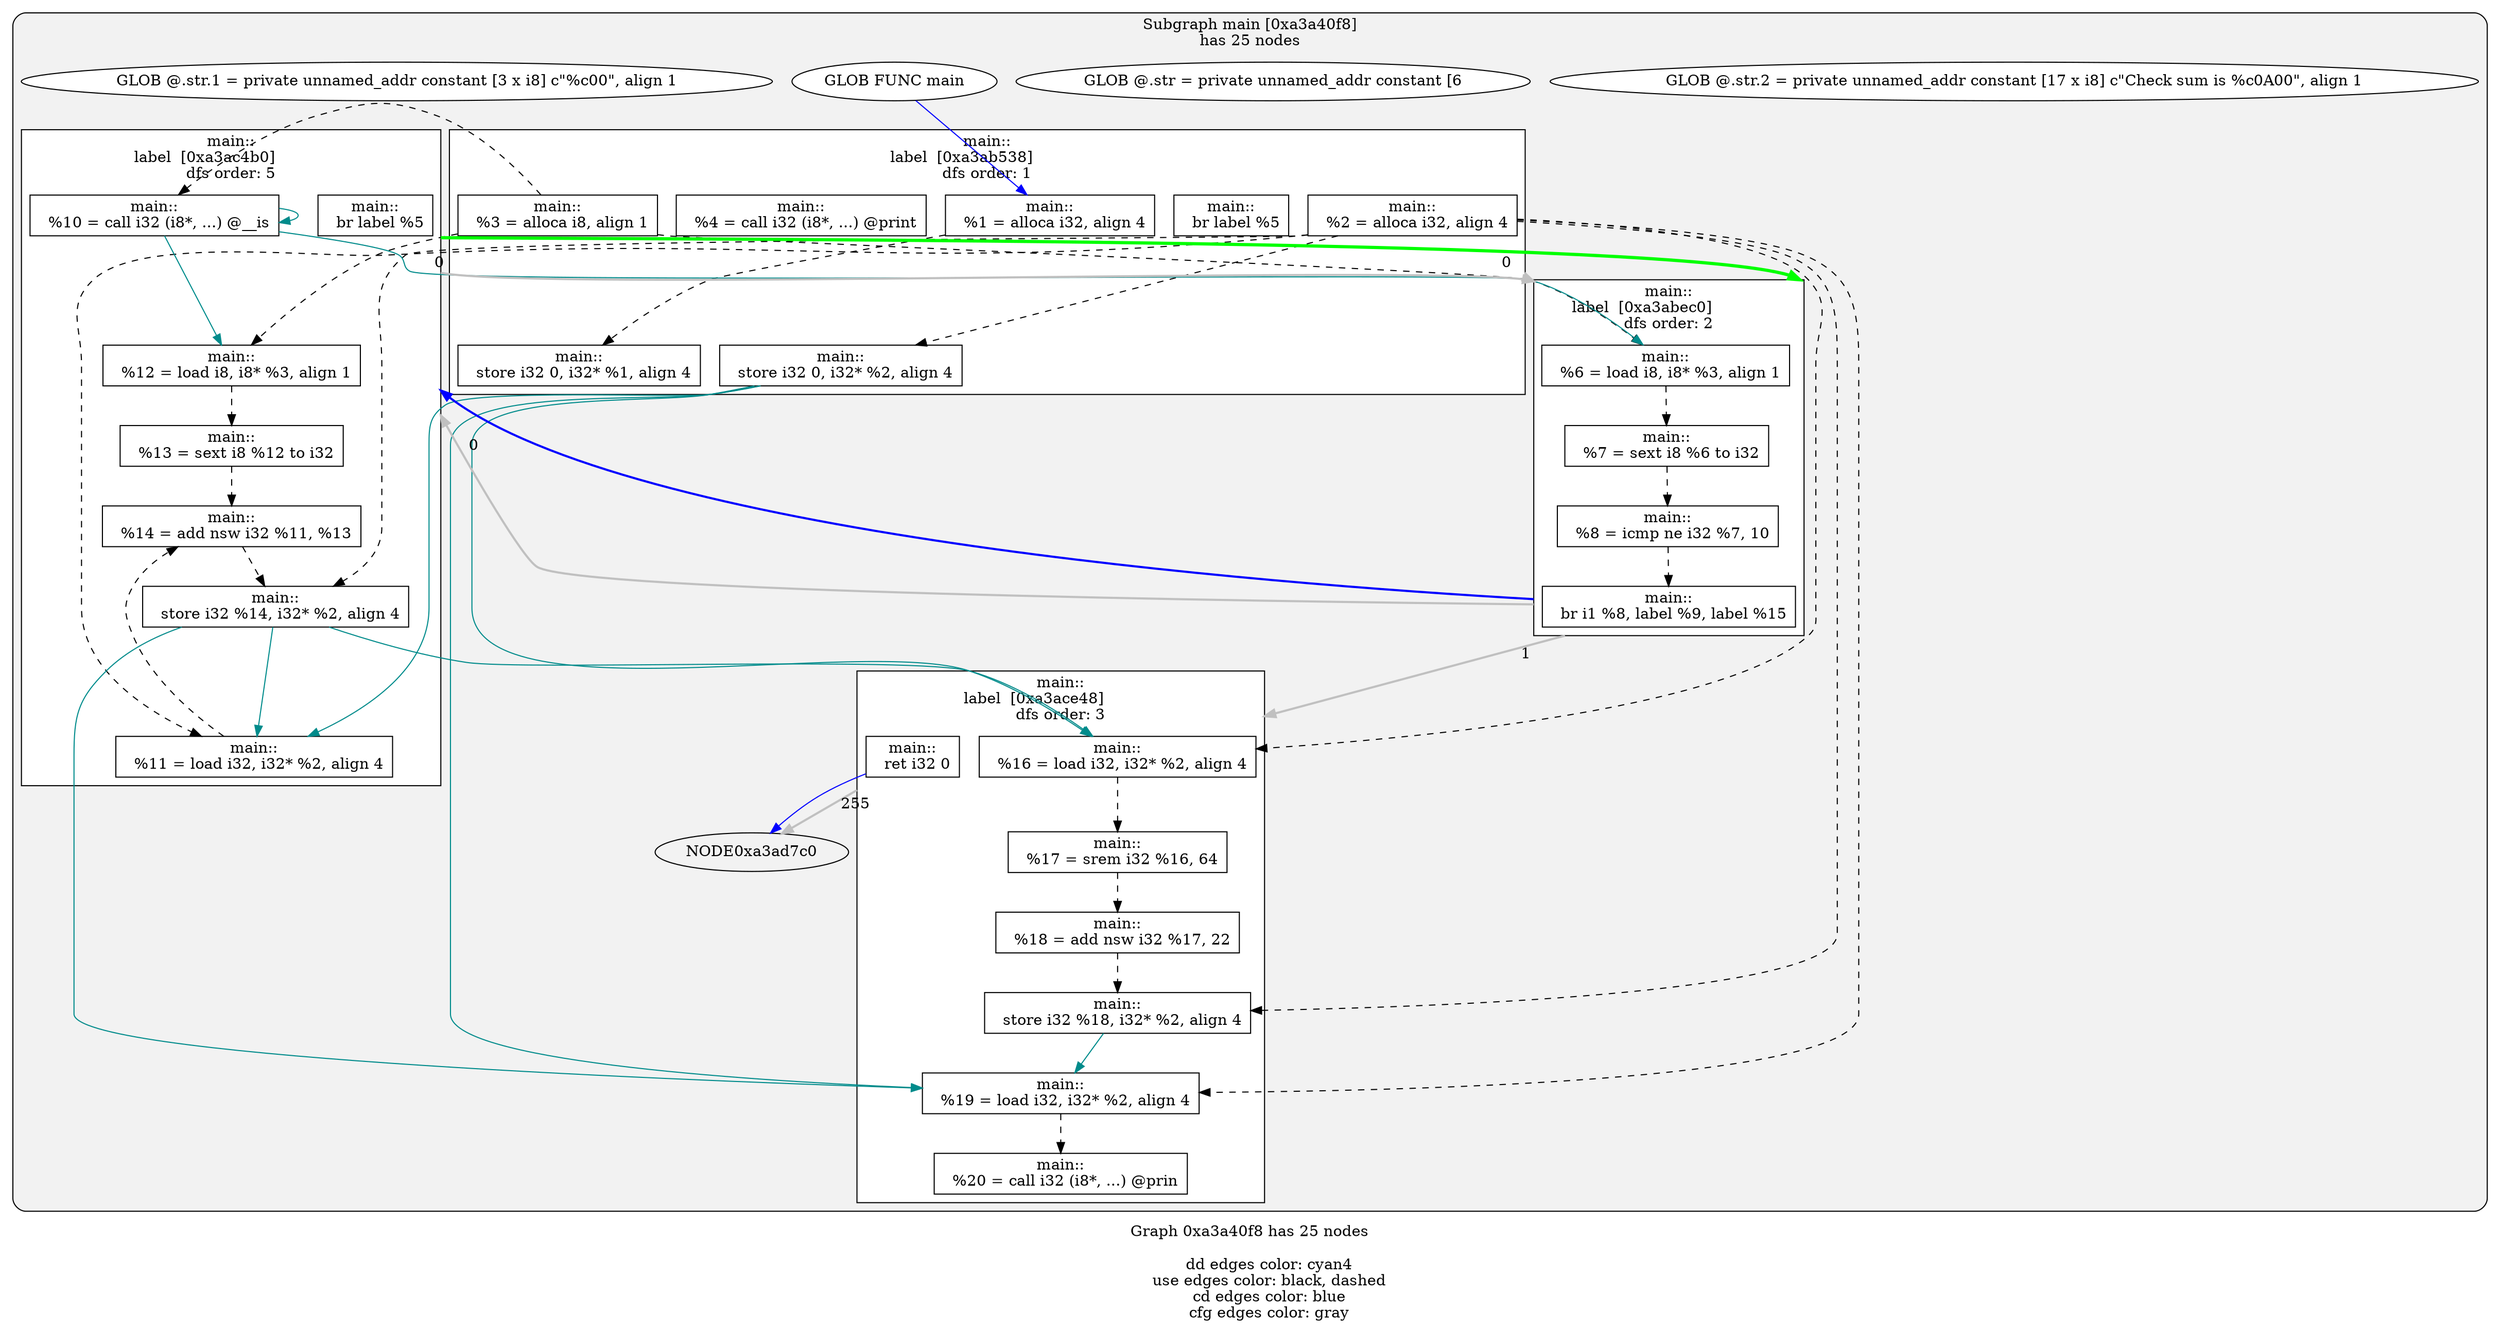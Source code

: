 digraph "DependenceGraph" {
	compound=true label="Graph 0xa3a40f8 has 25 nodes\n
	dd edges color: cyan4
	use edges color: black, dashed
	cd edges color: blue
	cfg edges color: gray"

	/* subgraph 0xa3a40f8 nodes */
	subgraph cluster_0xa3a40f8 {
		style="filled, rounded" fillcolor=gray95
		label="Subgraph main [0xa3a40f8]\nhas 25 nodes
"
		/* Basic Block main::
label  [0xa3ab538] */
		subgraph cluster_bb_0xa3ab538 {
			style=filled fillcolor=white
			label="main::
label  [0xa3ab538]		\ndfs order: 1"
			NODE0xa3ab648 [shape=rect label="0xa3a0be4"]
			NODE0xa3ab768 [shape=rect label="0xa3a719c"]
			NODE0xa3ab898 [shape=rect label="0xa3a4994"]
			NODE0xa3ab9c8 [shape=rect label="0xa3a5140"]
			NODE0xa3abaf8 [shape=rect label="0xa3a5180"]
			NODE0xa3abc28 [shape=rect label="0xa3a51c0"]
			NODE0xa3abd70 [shape=rect label="0xa3a51fc"]
		} /* cluster_bb_0xa3ab538 */

		/* Basic Block main::
label  [0xa3abec0] */
		subgraph cluster_bb_0xa3abec0 {
			style=filled fillcolor=white
			label="main::
label  [0xa3abec0]		\ndfs order: 2"
			NODE0xa3abfd0 [shape=rect label="0xa3a522c"]
			NODE0xa3ac100 [shape=rect label="0xa3a5264"]
			NODE0xa3ac230 [shape=rect label="0xa3a52a0"]
			NODE0xa3ac360 [shape=rect label="0xa3a52ec"]
		} /* cluster_bb_0xa3abec0 */

		/* Basic Block main::
label  [0xa3ac4b0] */
		subgraph cluster_bb_0xa3ac4b0 {
			style=filled fillcolor=white
			label="main::
label  [0xa3ac4b0]		\ndfs order: 5"
			NODE0xa3ac5c0 [shape=rect label="0xa3a5334"]
			NODE0xa3ac708 [shape=rect label="0xa3a536c"]
			NODE0xa3ac838 [shape=rect label="0xa3a53a4"]
			NODE0xa3ac968 [shape=rect label="0xa3a53dc"]
			NODE0xa3aca98 [shape=rect label="0xa3a5418"]
			NODE0xa3acbc8 [shape=rect label="0xa3a5458"]
			NODE0xa3accf8 [shape=rect label="0xa3a548c"]
		} /* cluster_bb_0xa3ac4b0 */

		/* Basic Block main::
label  [0xa3ace48] */
		subgraph cluster_bb_0xa3ace48 {
			style=filled fillcolor=white
			label="main::
label  [0xa3ace48]		\ndfs order: 3"
			NODE0xa3acf58 [shape=rect label="0xa3a54bc"]
			NODE0xa3ad088 [shape=rect label="0xa3a5500"]
			NODE0xa3ad1b8 [shape=rect label="0xa3a5540"]
			NODE0xa3ad2e8 [shape=rect label="0xa3a49d8"]
			NODE0xa3ad418 [shape=rect label="0xa3a4914"]
			NODE0xa3ad548 [shape=rect label="0xa3a4c7c"]
			NODE0xa3ad690 [shape=rect label="0xa3a4cb4"]
		} /* cluster_bb_0xa3ace48 */

	NODE0xa3abd70 -> NODE0xa3abfd0 [penwidth=2 label="0"  ltail=cluster_bb_0xa3ab538  lhead=cluster_bb_0xa3abec0  color="gray"]
	NODE0xa3ac360 -> NODE0xa3ac5c0 [penwidth=2 label="0"  ltail=cluster_bb_0xa3abec0  lhead=cluster_bb_0xa3ac4b0  color="gray"]
	NODE0xa3ac360 -> NODE0xa3acf58 [penwidth=2 label="1"  ltail=cluster_bb_0xa3abec0  lhead=cluster_bb_0xa3ace48  color="gray"]
	NODE0xa3ac360 -> NODE0xa3ac5c0 [penwidth=2 color=blue  ltail=cluster_bb_0xa3abec0  lhead=cluster_bb_0xa3ac4b0]
	NODE0xa3accf8 -> NODE0xa3abfd0 [penwidth=2 label="0"  ltail=cluster_bb_0xa3ac4b0  lhead=cluster_bb_0xa3abec0  color="gray"]
	/* post-dominance frontiers */
NODE0xa3ac5c0 -> NODE0xa3ac360 [penwidth=3 color=green  ltail=cluster_bb_0xa3ac4b0  lhead=cluster_bb_0xa3abec0 constraint=false]
	NODE0xa3ad690 -> NODE0xa3ad7c0 [penwidth=2 label="255"  ltail=cluster_bb_0xa3ace48  lhead=cluster_bb_0xa3ad8c0  color="gray"]
		NODE0xa3ab648 [label="main::
  %1 = alloca i32, align 4" style=filled fillcolor=white]
		/* -- node 0xa3a0be4
		 * ------------------------------------------- */
		/* DD edges */
		/* USE edges */
		NODE0xa3ab648 -> NODE0xa3ab9c8 [color="black" rank=max style="dashed"]
		/* CD edges */
		/* ID edges */
		NODE0xa3ad418 [label="main::
  %19 = load i32, i32* %2, align 4" style=filled fillcolor=white]
		/* -- node 0xa3a4914
		 * ------------------------------------------- */
		/* DD edges */
		/* USE edges */
		NODE0xa3ad418 -> NODE0xa3ad548 [color="black" rank=max style="dashed"]
		/* CD edges */
		/* ID edges */
		NODE0xa3ab898 [label="main::
  %3 = alloca i8, align 1" style=filled fillcolor=white]
		/* -- node 0xa3a4994
		 * ------------------------------------------- */
		/* DD edges */
		/* USE edges */
		NODE0xa3ab898 -> NODE0xa3abfd0 [color="black" rank=max style="dashed"]
		NODE0xa3ab898 -> NODE0xa3ac5c0 [color="black" rank=max style="dashed"]
		NODE0xa3ab898 -> NODE0xa3ac838 [color="black" rank=max style="dashed"]
		/* CD edges */
		/* ID edges */
		NODE0xa3ad2e8 [label="main::
  store i32 %18, i32* %2, align 4" style=filled fillcolor=white]
		/* -- node 0xa3a49d8
		 * ------------------------------------------- */
		/* DD edges */
		NODE0xa3ad2e8 -> NODE0xa3ad418 [color="cyan4" rank=max]
		/* USE edges */
		/* CD edges */
		/* ID edges */
		NODE0xa3ad548 [label="main::
  %20 = call i32 (i8*, ...) @prin" style=filled fillcolor=white]
		/* -- node 0xa3a4c7c
		 * ------------------------------------------- */
		/* DD edges */
		/* USE edges */
		/* CD edges */
		/* ID edges */
		NODE0xa3ad690 [label="main::
  ret i32 0" style=filled fillcolor=white]
		/* -- node 0xa3a4cb4
		 * ------------------------------------------- */
		/* DD edges */
		/* USE edges */
		/* CD edges */
		NODE0xa3ad690 -> NODE0xa3ad7c0 [color="blue"]
		/* ID edges */
		NODE0xa3ab9c8 [label="main::
  store i32 0, i32* %1, align 4" style=filled fillcolor=white]
		/* -- node 0xa3a5140
		 * ------------------------------------------- */
		/* DD edges */
		/* USE edges */
		/* CD edges */
		/* ID edges */
		NODE0xa3abaf8 [label="main::
  store i32 0, i32* %2, align 4" style=filled fillcolor=white]
		/* -- node 0xa3a5180
		 * ------------------------------------------- */
		/* DD edges */
		NODE0xa3abaf8 -> NODE0xa3ac708 [color="cyan4" rank=max]
		NODE0xa3abaf8 -> NODE0xa3acf58 [color="cyan4" rank=max]
		NODE0xa3abaf8 -> NODE0xa3ad418 [color="cyan4" rank=max]
		/* USE edges */
		/* CD edges */
		/* ID edges */
		NODE0xa3abc28 [label="main::
  %4 = call i32 (i8*, ...) @print" style=filled fillcolor=white]
		/* -- node 0xa3a51c0
		 * ------------------------------------------- */
		/* DD edges */
		/* USE edges */
		/* CD edges */
		/* ID edges */
		NODE0xa3abd70 [label="main::
  br label %5" style=filled fillcolor=white]
		/* -- node 0xa3a51fc
		 * ------------------------------------------- */
		/* DD edges */
		/* USE edges */
		/* CD edges */
		/* ID edges */
		NODE0xa3abfd0 [label="main::
  %6 = load i8, i8* %3, align 1" style=filled fillcolor=white]
		/* -- node 0xa3a522c
		 * ------------------------------------------- */
		/* DD edges */
		/* USE edges */
		NODE0xa3abfd0 -> NODE0xa3ac100 [color="black" rank=max style="dashed"]
		/* CD edges */
		/* ID edges */
		NODE0xa3ac100 [label="main::
  %7 = sext i8 %6 to i32" style=filled fillcolor=white]
		/* -- node 0xa3a5264
		 * ------------------------------------------- */
		/* DD edges */
		/* USE edges */
		NODE0xa3ac100 -> NODE0xa3ac230 [color="black" rank=max style="dashed"]
		/* CD edges */
		/* ID edges */
		NODE0xa3ac230 [label="main::
  %8 = icmp ne i32 %7, 10" style=filled fillcolor=white]
		/* -- node 0xa3a52a0
		 * ------------------------------------------- */
		/* DD edges */
		/* USE edges */
		NODE0xa3ac230 -> NODE0xa3ac360 [color="black" rank=max style="dashed"]
		/* CD edges */
		/* ID edges */
		NODE0xa3ac360 [label="main::
  br i1 %8, label %9, label %15" style=filled fillcolor=white]
		/* -- node 0xa3a52ec
		 * ------------------------------------------- */
		/* DD edges */
		/* USE edges */
		/* CD edges */
		/* ID edges */
		NODE0xa3ac5c0 [label="main::
  %10 = call i32 (i8*, ...) @__is" style=filled fillcolor=white]
		/* -- node 0xa3a5334
		 * ------------------------------------------- */
		/* DD edges */
		NODE0xa3ac5c0 -> NODE0xa3abfd0 [color="cyan4" rank=max]
		NODE0xa3ac5c0 -> NODE0xa3ac5c0 [color="cyan4" rank=max]
		NODE0xa3ac5c0 -> NODE0xa3ac838 [color="cyan4" rank=max]
		/* USE edges */
		/* CD edges */
		/* ID edges */
		NODE0xa3ac708 [label="main::
  %11 = load i32, i32* %2, align 4" style=filled fillcolor=white]
		/* -- node 0xa3a536c
		 * ------------------------------------------- */
		/* DD edges */
		/* USE edges */
		NODE0xa3ac708 -> NODE0xa3aca98 [color="black" rank=max style="dashed"]
		/* CD edges */
		/* ID edges */
		NODE0xa3ac838 [label="main::
  %12 = load i8, i8* %3, align 1" style=filled fillcolor=white]
		/* -- node 0xa3a53a4
		 * ------------------------------------------- */
		/* DD edges */
		/* USE edges */
		NODE0xa3ac838 -> NODE0xa3ac968 [color="black" rank=max style="dashed"]
		/* CD edges */
		/* ID edges */
		NODE0xa3ac968 [label="main::
  %13 = sext i8 %12 to i32" style=filled fillcolor=white]
		/* -- node 0xa3a53dc
		 * ------------------------------------------- */
		/* DD edges */
		/* USE edges */
		NODE0xa3ac968 -> NODE0xa3aca98 [color="black" rank=max style="dashed"]
		/* CD edges */
		/* ID edges */
		NODE0xa3aca98 [label="main::
  %14 = add nsw i32 %11, %13" style=filled fillcolor=white]
		/* -- node 0xa3a5418
		 * ------------------------------------------- */
		/* DD edges */
		/* USE edges */
		NODE0xa3aca98 -> NODE0xa3acbc8 [color="black" rank=max style="dashed"]
		/* CD edges */
		/* ID edges */
		NODE0xa3acbc8 [label="main::
  store i32 %14, i32* %2, align 4" style=filled fillcolor=white]
		/* -- node 0xa3a5458
		 * ------------------------------------------- */
		/* DD edges */
		NODE0xa3acbc8 -> NODE0xa3ac708 [color="cyan4" rank=max]
		NODE0xa3acbc8 -> NODE0xa3acf58 [color="cyan4" rank=max]
		NODE0xa3acbc8 -> NODE0xa3ad418 [color="cyan4" rank=max]
		/* USE edges */
		/* CD edges */
		/* ID edges */
		NODE0xa3accf8 [label="main::
  br label %5" style=filled fillcolor=white]
		/* -- node 0xa3a548c
		 * ------------------------------------------- */
		/* DD edges */
		/* USE edges */
		/* CD edges */
		/* ID edges */
		NODE0xa3acf58 [label="main::
  %16 = load i32, i32* %2, align 4" style=filled fillcolor=white]
		/* -- node 0xa3a54bc
		 * ------------------------------------------- */
		/* DD edges */
		/* USE edges */
		NODE0xa3acf58 -> NODE0xa3ad088 [color="black" rank=max style="dashed"]
		/* CD edges */
		/* ID edges */
		NODE0xa3ad088 [label="main::
  %17 = srem i32 %16, 64" style=filled fillcolor=white]
		/* -- node 0xa3a5500
		 * ------------------------------------------- */
		/* DD edges */
		/* USE edges */
		NODE0xa3ad088 -> NODE0xa3ad1b8 [color="black" rank=max style="dashed"]
		/* CD edges */
		/* ID edges */
		NODE0xa3ad1b8 [label="main::
  %18 = add nsw i32 %17, 22" style=filled fillcolor=white]
		/* -- node 0xa3a5540
		 * ------------------------------------------- */
		/* DD edges */
		/* USE edges */
		NODE0xa3ad1b8 -> NODE0xa3ad2e8 [color="black" rank=max style="dashed"]
		/* CD edges */
		/* ID edges */
		NODE0xa3ab768 [label="main::
  %2 = alloca i32, align 4" style=filled fillcolor=white]
		/* -- node 0xa3a719c
		 * ------------------------------------------- */
		/* DD edges */
		/* USE edges */
		NODE0xa3ab768 -> NODE0xa3abaf8 [color="black" rank=max style="dashed"]
		NODE0xa3ab768 -> NODE0xa3ac708 [color="black" rank=max style="dashed"]
		NODE0xa3ab768 -> NODE0xa3acbc8 [color="black" rank=max style="dashed"]
		NODE0xa3ab768 -> NODE0xa3acf58 [color="black" rank=max style="dashed"]
		NODE0xa3ab768 -> NODE0xa3ad2e8 [color="black" rank=max style="dashed"]
		NODE0xa3ab768 -> NODE0xa3ad418 [color="black" rank=max style="dashed"]
		/* CD edges */
		/* ID edges */
		NODE0xa3ab338 [label="GLOB @.str.2 = private unnamed_addr constant [17 x i8] c\"Check sum is %c\0A\00\", align 1" style=filled fillcolor=white]
		/* -- node 0xa3a0a8c
		 * ------------------------------------------- */
		/* DD edges */
		/* USE edges */
		/* CD edges */
		/* ID edges */
		NODE0xa3ab138 [label="GLOB @.str = private unnamed_addr constant [6" style=filled fillcolor=white]
		/* -- node 0xa3a0b34
		 * ------------------------------------------- */
		/* DD edges */
		/* USE edges */
		/* CD edges */
		/* ID edges */
		NODE0xa3ab438 [label="GLOB FUNC main" style=filled fillcolor=white]
		/* -- node 0xa3a0b8c
		 * ------------------------------------------- */
		/* DD edges */
		/* USE edges */
		/* CD edges */
		NODE0xa3ab438 -> NODE0xa3ab648 [color="blue"]
		/* ID edges */
		NODE0xa3ab238 [label="GLOB @.str.1 = private unnamed_addr constant [3 x i8] c\"%c\00\", align 1" style=filled fillcolor=white]
		/* -- node 0xa3a0fb4
		 * ------------------------------------------- */
		/* DD edges */
		/* USE edges */
		/* CD edges */
		/* ID edges */
	}
}
